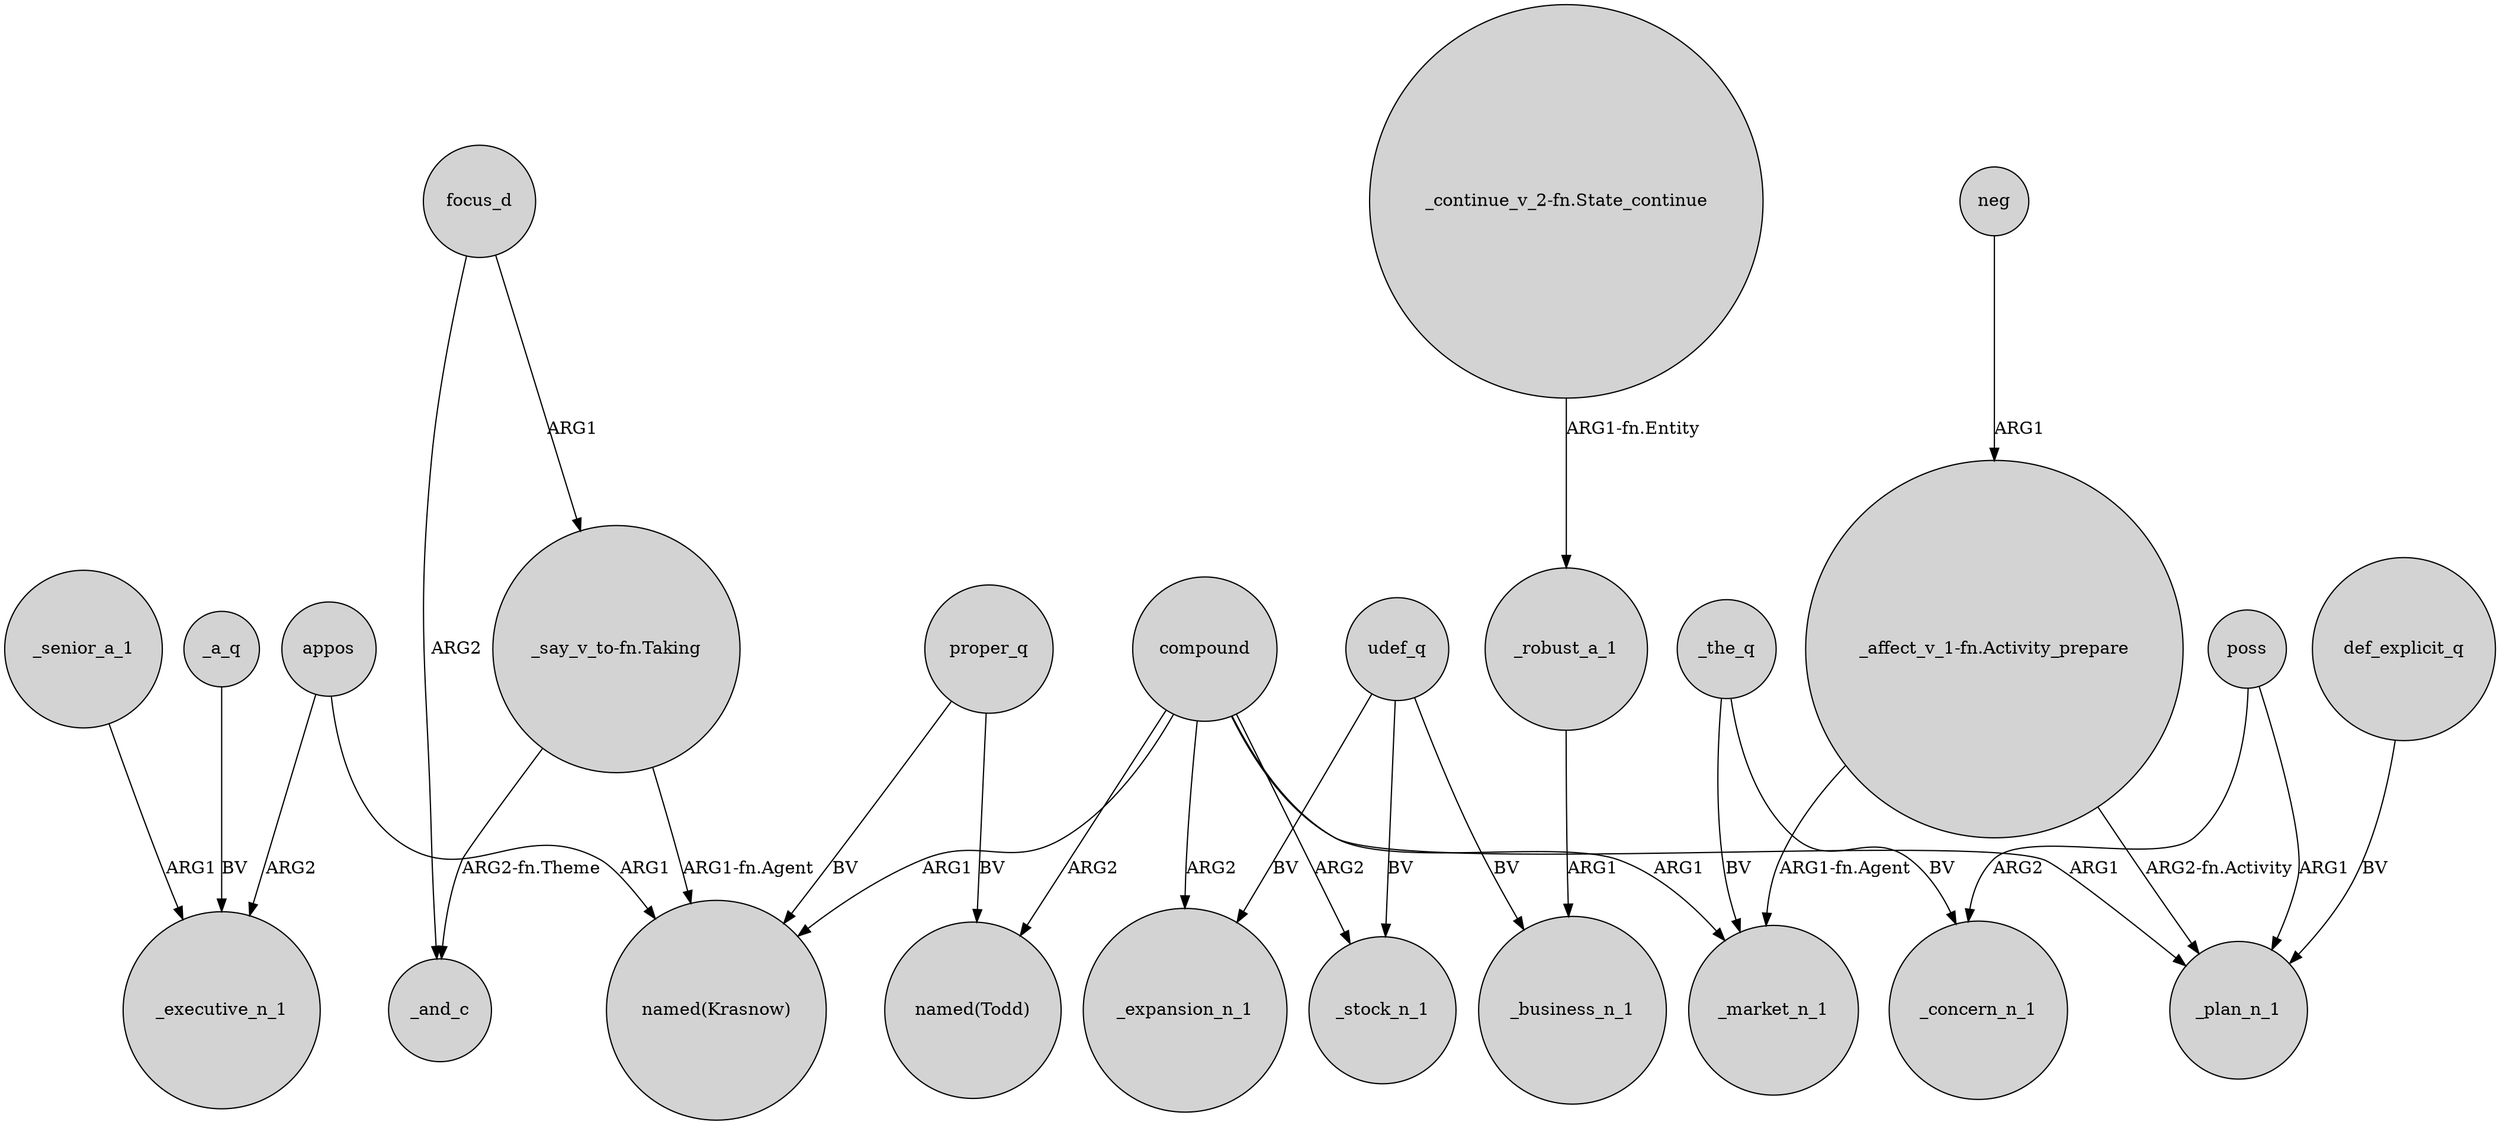 digraph {
	node [shape=circle style=filled]
	appos -> _executive_n_1 [label=ARG2]
	compound -> _expansion_n_1 [label=ARG2]
	udef_q -> _expansion_n_1 [label=BV]
	_senior_a_1 -> _executive_n_1 [label=ARG1]
	focus_d -> "_say_v_to-fn.Taking" [label=ARG1]
	"_affect_v_1-fn.Activity_prepare" -> _market_n_1 [label="ARG1-fn.Agent"]
	proper_q -> "named(Todd)" [label=BV]
	"_say_v_to-fn.Taking" -> _and_c [label="ARG2-fn.Theme"]
	def_explicit_q -> _plan_n_1 [label=BV]
	"_say_v_to-fn.Taking" -> "named(Krasnow)" [label="ARG1-fn.Agent"]
	udef_q -> _business_n_1 [label=BV]
	_the_q -> _concern_n_1 [label=BV]
	_the_q -> _market_n_1 [label=BV]
	neg -> "_affect_v_1-fn.Activity_prepare" [label=ARG1]
	proper_q -> "named(Krasnow)" [label=BV]
	udef_q -> _stock_n_1 [label=BV]
	poss -> _plan_n_1 [label=ARG1]
	compound -> _stock_n_1 [label=ARG2]
	"_continue_v_2-fn.State_continue" -> _robust_a_1 [label="ARG1-fn.Entity"]
	compound -> "named(Todd)" [label=ARG2]
	poss -> _concern_n_1 [label=ARG2]
	"_affect_v_1-fn.Activity_prepare" -> _plan_n_1 [label="ARG2-fn.Activity"]
	appos -> "named(Krasnow)" [label=ARG1]
	_robust_a_1 -> _business_n_1 [label=ARG1]
	compound -> _plan_n_1 [label=ARG1]
	compound -> _market_n_1 [label=ARG1]
	compound -> "named(Krasnow)" [label=ARG1]
	focus_d -> _and_c [label=ARG2]
	_a_q -> _executive_n_1 [label=BV]
}
